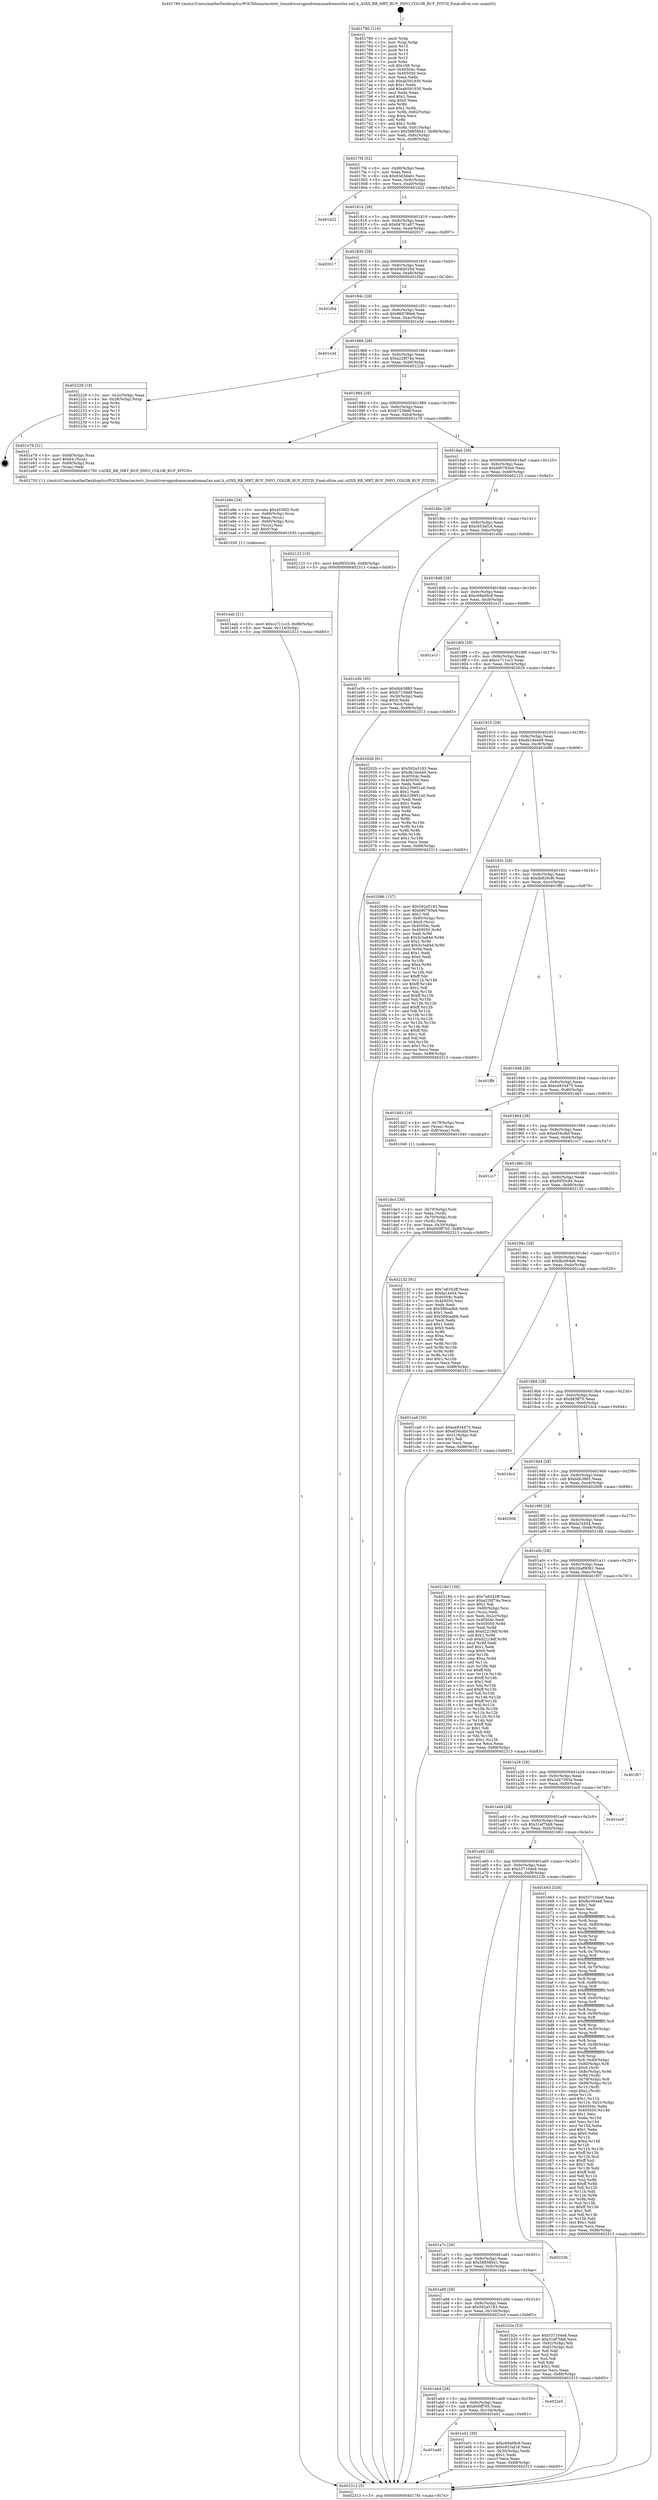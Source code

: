 digraph "0x401780" {
  label = "0x401780 (/mnt/c/Users/mathe/Desktop/tcc/POCII/binaries/extr_linuxdriversgpudrmmsmadrenoa3xx.xml.h_A3XX_RB_MRT_BUF_INFO_COLOR_BUF_PITCH_Final-ollvm.out::main(0))"
  labelloc = "t"
  node[shape=record]

  Entry [label="",width=0.3,height=0.3,shape=circle,fillcolor=black,style=filled]
  "0x4017f4" [label="{
     0x4017f4 [32]\l
     | [instrs]\l
     &nbsp;&nbsp;0x4017f4 \<+6\>: mov -0x88(%rbp),%eax\l
     &nbsp;&nbsp;0x4017fa \<+2\>: mov %eax,%ecx\l
     &nbsp;&nbsp;0x4017fc \<+6\>: sub $0x83d3deb1,%ecx\l
     &nbsp;&nbsp;0x401802 \<+6\>: mov %eax,-0x9c(%rbp)\l
     &nbsp;&nbsp;0x401808 \<+6\>: mov %ecx,-0xa0(%rbp)\l
     &nbsp;&nbsp;0x40180e \<+6\>: je 0000000000401d22 \<main+0x5a2\>\l
  }"]
  "0x401d22" [label="{
     0x401d22\l
  }", style=dashed]
  "0x401814" [label="{
     0x401814 [28]\l
     | [instrs]\l
     &nbsp;&nbsp;0x401814 \<+5\>: jmp 0000000000401819 \<main+0x99\>\l
     &nbsp;&nbsp;0x401819 \<+6\>: mov -0x9c(%rbp),%eax\l
     &nbsp;&nbsp;0x40181f \<+5\>: sub $0x84781a87,%eax\l
     &nbsp;&nbsp;0x401824 \<+6\>: mov %eax,-0xa4(%rbp)\l
     &nbsp;&nbsp;0x40182a \<+6\>: je 0000000000402017 \<main+0x897\>\l
  }"]
  Exit [label="",width=0.3,height=0.3,shape=circle,fillcolor=black,style=filled,peripheries=2]
  "0x402017" [label="{
     0x402017\l
  }", style=dashed]
  "0x401830" [label="{
     0x401830 [28]\l
     | [instrs]\l
     &nbsp;&nbsp;0x401830 \<+5\>: jmp 0000000000401835 \<main+0xb5\>\l
     &nbsp;&nbsp;0x401835 \<+6\>: mov -0x9c(%rbp),%eax\l
     &nbsp;&nbsp;0x40183b \<+5\>: sub $0x94fd520d,%eax\l
     &nbsp;&nbsp;0x401840 \<+6\>: mov %eax,-0xa8(%rbp)\l
     &nbsp;&nbsp;0x401846 \<+6\>: je 0000000000401f5d \<main+0x7dd\>\l
  }"]
  "0x401eab" [label="{
     0x401eab [21]\l
     | [instrs]\l
     &nbsp;&nbsp;0x401eab \<+10\>: movl $0xcc711cc3,-0x88(%rbp)\l
     &nbsp;&nbsp;0x401eb5 \<+6\>: mov %eax,-0x114(%rbp)\l
     &nbsp;&nbsp;0x401ebb \<+5\>: jmp 0000000000402313 \<main+0xb93\>\l
  }"]
  "0x401f5d" [label="{
     0x401f5d\l
  }", style=dashed]
  "0x40184c" [label="{
     0x40184c [28]\l
     | [instrs]\l
     &nbsp;&nbsp;0x40184c \<+5\>: jmp 0000000000401851 \<main+0xd1\>\l
     &nbsp;&nbsp;0x401851 \<+6\>: mov -0x9c(%rbp),%eax\l
     &nbsp;&nbsp;0x401857 \<+5\>: sub $0x968789e6,%eax\l
     &nbsp;&nbsp;0x40185c \<+6\>: mov %eax,-0xac(%rbp)\l
     &nbsp;&nbsp;0x401862 \<+6\>: je 0000000000401e3d \<main+0x6bd\>\l
  }"]
  "0x401e8e" [label="{
     0x401e8e [29]\l
     | [instrs]\l
     &nbsp;&nbsp;0x401e8e \<+10\>: movabs $0x4030f2,%rdi\l
     &nbsp;&nbsp;0x401e98 \<+4\>: mov -0x60(%rbp),%rcx\l
     &nbsp;&nbsp;0x401e9c \<+2\>: mov %eax,(%rcx)\l
     &nbsp;&nbsp;0x401e9e \<+4\>: mov -0x60(%rbp),%rcx\l
     &nbsp;&nbsp;0x401ea2 \<+2\>: mov (%rcx),%esi\l
     &nbsp;&nbsp;0x401ea4 \<+2\>: mov $0x0,%al\l
     &nbsp;&nbsp;0x401ea6 \<+5\>: call 0000000000401030 \<printf@plt\>\l
     | [calls]\l
     &nbsp;&nbsp;0x401030 \{1\} (unknown)\l
  }"]
  "0x401e3d" [label="{
     0x401e3d\l
  }", style=dashed]
  "0x401868" [label="{
     0x401868 [28]\l
     | [instrs]\l
     &nbsp;&nbsp;0x401868 \<+5\>: jmp 000000000040186d \<main+0xed\>\l
     &nbsp;&nbsp;0x40186d \<+6\>: mov -0x9c(%rbp),%eax\l
     &nbsp;&nbsp;0x401873 \<+5\>: sub $0xa228f74a,%eax\l
     &nbsp;&nbsp;0x401878 \<+6\>: mov %eax,-0xb0(%rbp)\l
     &nbsp;&nbsp;0x40187e \<+6\>: je 0000000000402229 \<main+0xaa9\>\l
  }"]
  "0x401ad0" [label="{
     0x401ad0\l
  }", style=dashed]
  "0x402229" [label="{
     0x402229 [18]\l
     | [instrs]\l
     &nbsp;&nbsp;0x402229 \<+3\>: mov -0x2c(%rbp),%eax\l
     &nbsp;&nbsp;0x40222c \<+4\>: lea -0x28(%rbp),%rsp\l
     &nbsp;&nbsp;0x402230 \<+1\>: pop %rbx\l
     &nbsp;&nbsp;0x402231 \<+2\>: pop %r12\l
     &nbsp;&nbsp;0x402233 \<+2\>: pop %r13\l
     &nbsp;&nbsp;0x402235 \<+2\>: pop %r14\l
     &nbsp;&nbsp;0x402237 \<+2\>: pop %r15\l
     &nbsp;&nbsp;0x402239 \<+1\>: pop %rbp\l
     &nbsp;&nbsp;0x40223a \<+1\>: ret\l
  }"]
  "0x401884" [label="{
     0x401884 [28]\l
     | [instrs]\l
     &nbsp;&nbsp;0x401884 \<+5\>: jmp 0000000000401889 \<main+0x109\>\l
     &nbsp;&nbsp;0x401889 \<+6\>: mov -0x9c(%rbp),%eax\l
     &nbsp;&nbsp;0x40188f \<+5\>: sub $0xb723fe6f,%eax\l
     &nbsp;&nbsp;0x401894 \<+6\>: mov %eax,-0xb4(%rbp)\l
     &nbsp;&nbsp;0x40189a \<+6\>: je 0000000000401e79 \<main+0x6f9\>\l
  }"]
  "0x401e01" [label="{
     0x401e01 [30]\l
     | [instrs]\l
     &nbsp;&nbsp;0x401e01 \<+5\>: mov $0xc69a09c8,%eax\l
     &nbsp;&nbsp;0x401e06 \<+5\>: mov $0xc653af18,%ecx\l
     &nbsp;&nbsp;0x401e0b \<+3\>: mov -0x30(%rbp),%edx\l
     &nbsp;&nbsp;0x401e0e \<+3\>: cmp $0x1,%edx\l
     &nbsp;&nbsp;0x401e11 \<+3\>: cmovl %ecx,%eax\l
     &nbsp;&nbsp;0x401e14 \<+6\>: mov %eax,-0x88(%rbp)\l
     &nbsp;&nbsp;0x401e1a \<+5\>: jmp 0000000000402313 \<main+0xb93\>\l
  }"]
  "0x401e79" [label="{
     0x401e79 [21]\l
     | [instrs]\l
     &nbsp;&nbsp;0x401e79 \<+4\>: mov -0x68(%rbp),%rax\l
     &nbsp;&nbsp;0x401e7d \<+6\>: movl $0x64,(%rax)\l
     &nbsp;&nbsp;0x401e83 \<+4\>: mov -0x68(%rbp),%rax\l
     &nbsp;&nbsp;0x401e87 \<+2\>: mov (%rax),%edi\l
     &nbsp;&nbsp;0x401e89 \<+5\>: call 0000000000401750 \<A3XX_RB_MRT_BUF_INFO_COLOR_BUF_PITCH\>\l
     | [calls]\l
     &nbsp;&nbsp;0x401750 \{1\} (/mnt/c/Users/mathe/Desktop/tcc/POCII/binaries/extr_linuxdriversgpudrmmsmadrenoa3xx.xml.h_A3XX_RB_MRT_BUF_INFO_COLOR_BUF_PITCH_Final-ollvm.out::A3XX_RB_MRT_BUF_INFO_COLOR_BUF_PITCH)\l
  }"]
  "0x4018a0" [label="{
     0x4018a0 [28]\l
     | [instrs]\l
     &nbsp;&nbsp;0x4018a0 \<+5\>: jmp 00000000004018a5 \<main+0x125\>\l
     &nbsp;&nbsp;0x4018a5 \<+6\>: mov -0x9c(%rbp),%eax\l
     &nbsp;&nbsp;0x4018ab \<+5\>: sub $0xb80783a4,%eax\l
     &nbsp;&nbsp;0x4018b0 \<+6\>: mov %eax,-0xb8(%rbp)\l
     &nbsp;&nbsp;0x4018b6 \<+6\>: je 0000000000402123 \<main+0x9a3\>\l
  }"]
  "0x401ab4" [label="{
     0x401ab4 [28]\l
     | [instrs]\l
     &nbsp;&nbsp;0x401ab4 \<+5\>: jmp 0000000000401ab9 \<main+0x339\>\l
     &nbsp;&nbsp;0x401ab9 \<+6\>: mov -0x9c(%rbp),%eax\l
     &nbsp;&nbsp;0x401abf \<+5\>: sub $0x600ff705,%eax\l
     &nbsp;&nbsp;0x401ac4 \<+6\>: mov %eax,-0x104(%rbp)\l
     &nbsp;&nbsp;0x401aca \<+6\>: je 0000000000401e01 \<main+0x681\>\l
  }"]
  "0x402123" [label="{
     0x402123 [15]\l
     | [instrs]\l
     &nbsp;&nbsp;0x402123 \<+10\>: movl $0xf0f35c94,-0x88(%rbp)\l
     &nbsp;&nbsp;0x40212d \<+5\>: jmp 0000000000402313 \<main+0xb93\>\l
  }"]
  "0x4018bc" [label="{
     0x4018bc [28]\l
     | [instrs]\l
     &nbsp;&nbsp;0x4018bc \<+5\>: jmp 00000000004018c1 \<main+0x141\>\l
     &nbsp;&nbsp;0x4018c1 \<+6\>: mov -0x9c(%rbp),%eax\l
     &nbsp;&nbsp;0x4018c7 \<+5\>: sub $0xc653af18,%eax\l
     &nbsp;&nbsp;0x4018cc \<+6\>: mov %eax,-0xbc(%rbp)\l
     &nbsp;&nbsp;0x4018d2 \<+6\>: je 0000000000401e5b \<main+0x6db\>\l
  }"]
  "0x4022e5" [label="{
     0x4022e5\l
  }", style=dashed]
  "0x401e5b" [label="{
     0x401e5b [30]\l
     | [instrs]\l
     &nbsp;&nbsp;0x401e5b \<+5\>: mov $0xbbb3885,%eax\l
     &nbsp;&nbsp;0x401e60 \<+5\>: mov $0xb723fe6f,%ecx\l
     &nbsp;&nbsp;0x401e65 \<+3\>: mov -0x30(%rbp),%edx\l
     &nbsp;&nbsp;0x401e68 \<+3\>: cmp $0x0,%edx\l
     &nbsp;&nbsp;0x401e6b \<+3\>: cmove %ecx,%eax\l
     &nbsp;&nbsp;0x401e6e \<+6\>: mov %eax,-0x88(%rbp)\l
     &nbsp;&nbsp;0x401e74 \<+5\>: jmp 0000000000402313 \<main+0xb93\>\l
  }"]
  "0x4018d8" [label="{
     0x4018d8 [28]\l
     | [instrs]\l
     &nbsp;&nbsp;0x4018d8 \<+5\>: jmp 00000000004018dd \<main+0x15d\>\l
     &nbsp;&nbsp;0x4018dd \<+6\>: mov -0x9c(%rbp),%eax\l
     &nbsp;&nbsp;0x4018e3 \<+5\>: sub $0xc69a09c8,%eax\l
     &nbsp;&nbsp;0x4018e8 \<+6\>: mov %eax,-0xc0(%rbp)\l
     &nbsp;&nbsp;0x4018ee \<+6\>: je 0000000000401e1f \<main+0x69f\>\l
  }"]
  "0x401de3" [label="{
     0x401de3 [30]\l
     | [instrs]\l
     &nbsp;&nbsp;0x401de3 \<+4\>: mov -0x70(%rbp),%rdi\l
     &nbsp;&nbsp;0x401de7 \<+2\>: mov %eax,(%rdi)\l
     &nbsp;&nbsp;0x401de9 \<+4\>: mov -0x70(%rbp),%rdi\l
     &nbsp;&nbsp;0x401ded \<+2\>: mov (%rdi),%eax\l
     &nbsp;&nbsp;0x401def \<+3\>: mov %eax,-0x30(%rbp)\l
     &nbsp;&nbsp;0x401df2 \<+10\>: movl $0x600ff705,-0x88(%rbp)\l
     &nbsp;&nbsp;0x401dfc \<+5\>: jmp 0000000000402313 \<main+0xb93\>\l
  }"]
  "0x401e1f" [label="{
     0x401e1f\l
  }", style=dashed]
  "0x4018f4" [label="{
     0x4018f4 [28]\l
     | [instrs]\l
     &nbsp;&nbsp;0x4018f4 \<+5\>: jmp 00000000004018f9 \<main+0x179\>\l
     &nbsp;&nbsp;0x4018f9 \<+6\>: mov -0x9c(%rbp),%eax\l
     &nbsp;&nbsp;0x4018ff \<+5\>: sub $0xcc711cc3,%eax\l
     &nbsp;&nbsp;0x401904 \<+6\>: mov %eax,-0xc4(%rbp)\l
     &nbsp;&nbsp;0x40190a \<+6\>: je 000000000040202b \<main+0x8ab\>\l
  }"]
  "0x401780" [label="{
     0x401780 [116]\l
     | [instrs]\l
     &nbsp;&nbsp;0x401780 \<+1\>: push %rbp\l
     &nbsp;&nbsp;0x401781 \<+3\>: mov %rsp,%rbp\l
     &nbsp;&nbsp;0x401784 \<+2\>: push %r15\l
     &nbsp;&nbsp;0x401786 \<+2\>: push %r14\l
     &nbsp;&nbsp;0x401788 \<+2\>: push %r13\l
     &nbsp;&nbsp;0x40178a \<+2\>: push %r12\l
     &nbsp;&nbsp;0x40178c \<+1\>: push %rbx\l
     &nbsp;&nbsp;0x40178d \<+7\>: sub $0x108,%rsp\l
     &nbsp;&nbsp;0x401794 \<+7\>: mov 0x40504c,%eax\l
     &nbsp;&nbsp;0x40179b \<+7\>: mov 0x405050,%ecx\l
     &nbsp;&nbsp;0x4017a2 \<+2\>: mov %eax,%edx\l
     &nbsp;&nbsp;0x4017a4 \<+6\>: sub $0xab591930,%edx\l
     &nbsp;&nbsp;0x4017aa \<+3\>: sub $0x1,%edx\l
     &nbsp;&nbsp;0x4017ad \<+6\>: add $0xab591930,%edx\l
     &nbsp;&nbsp;0x4017b3 \<+3\>: imul %edx,%eax\l
     &nbsp;&nbsp;0x4017b6 \<+3\>: and $0x1,%eax\l
     &nbsp;&nbsp;0x4017b9 \<+3\>: cmp $0x0,%eax\l
     &nbsp;&nbsp;0x4017bc \<+4\>: sete %r8b\l
     &nbsp;&nbsp;0x4017c0 \<+4\>: and $0x1,%r8b\l
     &nbsp;&nbsp;0x4017c4 \<+7\>: mov %r8b,-0x82(%rbp)\l
     &nbsp;&nbsp;0x4017cb \<+3\>: cmp $0xa,%ecx\l
     &nbsp;&nbsp;0x4017ce \<+4\>: setl %r8b\l
     &nbsp;&nbsp;0x4017d2 \<+4\>: and $0x1,%r8b\l
     &nbsp;&nbsp;0x4017d6 \<+7\>: mov %r8b,-0x81(%rbp)\l
     &nbsp;&nbsp;0x4017dd \<+10\>: movl $0x58858b41,-0x88(%rbp)\l
     &nbsp;&nbsp;0x4017e7 \<+6\>: mov %edi,-0x8c(%rbp)\l
     &nbsp;&nbsp;0x4017ed \<+7\>: mov %rsi,-0x98(%rbp)\l
  }"]
  "0x40202b" [label="{
     0x40202b [91]\l
     | [instrs]\l
     &nbsp;&nbsp;0x40202b \<+5\>: mov $0x592a5183,%eax\l
     &nbsp;&nbsp;0x402030 \<+5\>: mov $0xdb16ea49,%ecx\l
     &nbsp;&nbsp;0x402035 \<+7\>: mov 0x40504c,%edx\l
     &nbsp;&nbsp;0x40203c \<+7\>: mov 0x405050,%esi\l
     &nbsp;&nbsp;0x402043 \<+2\>: mov %edx,%edi\l
     &nbsp;&nbsp;0x402045 \<+6\>: sub $0x239951a0,%edi\l
     &nbsp;&nbsp;0x40204b \<+3\>: sub $0x1,%edi\l
     &nbsp;&nbsp;0x40204e \<+6\>: add $0x239951a0,%edi\l
     &nbsp;&nbsp;0x402054 \<+3\>: imul %edi,%edx\l
     &nbsp;&nbsp;0x402057 \<+3\>: and $0x1,%edx\l
     &nbsp;&nbsp;0x40205a \<+3\>: cmp $0x0,%edx\l
     &nbsp;&nbsp;0x40205d \<+4\>: sete %r8b\l
     &nbsp;&nbsp;0x402061 \<+3\>: cmp $0xa,%esi\l
     &nbsp;&nbsp;0x402064 \<+4\>: setl %r9b\l
     &nbsp;&nbsp;0x402068 \<+3\>: mov %r8b,%r10b\l
     &nbsp;&nbsp;0x40206b \<+3\>: and %r9b,%r10b\l
     &nbsp;&nbsp;0x40206e \<+3\>: xor %r9b,%r8b\l
     &nbsp;&nbsp;0x402071 \<+3\>: or %r8b,%r10b\l
     &nbsp;&nbsp;0x402074 \<+4\>: test $0x1,%r10b\l
     &nbsp;&nbsp;0x402078 \<+3\>: cmovne %ecx,%eax\l
     &nbsp;&nbsp;0x40207b \<+6\>: mov %eax,-0x88(%rbp)\l
     &nbsp;&nbsp;0x402081 \<+5\>: jmp 0000000000402313 \<main+0xb93\>\l
  }"]
  "0x401910" [label="{
     0x401910 [28]\l
     | [instrs]\l
     &nbsp;&nbsp;0x401910 \<+5\>: jmp 0000000000401915 \<main+0x195\>\l
     &nbsp;&nbsp;0x401915 \<+6\>: mov -0x9c(%rbp),%eax\l
     &nbsp;&nbsp;0x40191b \<+5\>: sub $0xdb16ea49,%eax\l
     &nbsp;&nbsp;0x401920 \<+6\>: mov %eax,-0xc8(%rbp)\l
     &nbsp;&nbsp;0x401926 \<+6\>: je 0000000000402086 \<main+0x906\>\l
  }"]
  "0x402313" [label="{
     0x402313 [5]\l
     | [instrs]\l
     &nbsp;&nbsp;0x402313 \<+5\>: jmp 00000000004017f4 \<main+0x74\>\l
  }"]
  "0x402086" [label="{
     0x402086 [157]\l
     | [instrs]\l
     &nbsp;&nbsp;0x402086 \<+5\>: mov $0x592a5183,%eax\l
     &nbsp;&nbsp;0x40208b \<+5\>: mov $0xb80783a4,%ecx\l
     &nbsp;&nbsp;0x402090 \<+2\>: mov $0x1,%dl\l
     &nbsp;&nbsp;0x402092 \<+4\>: mov -0x80(%rbp),%rsi\l
     &nbsp;&nbsp;0x402096 \<+6\>: movl $0x0,(%rsi)\l
     &nbsp;&nbsp;0x40209c \<+7\>: mov 0x40504c,%edi\l
     &nbsp;&nbsp;0x4020a3 \<+8\>: mov 0x405050,%r8d\l
     &nbsp;&nbsp;0x4020ab \<+3\>: mov %edi,%r9d\l
     &nbsp;&nbsp;0x4020ae \<+7\>: sub $0x3c3a84d,%r9d\l
     &nbsp;&nbsp;0x4020b5 \<+4\>: sub $0x1,%r9d\l
     &nbsp;&nbsp;0x4020b9 \<+7\>: add $0x3c3a84d,%r9d\l
     &nbsp;&nbsp;0x4020c0 \<+4\>: imul %r9d,%edi\l
     &nbsp;&nbsp;0x4020c4 \<+3\>: and $0x1,%edi\l
     &nbsp;&nbsp;0x4020c7 \<+3\>: cmp $0x0,%edi\l
     &nbsp;&nbsp;0x4020ca \<+4\>: sete %r10b\l
     &nbsp;&nbsp;0x4020ce \<+4\>: cmp $0xa,%r8d\l
     &nbsp;&nbsp;0x4020d2 \<+4\>: setl %r11b\l
     &nbsp;&nbsp;0x4020d6 \<+3\>: mov %r10b,%bl\l
     &nbsp;&nbsp;0x4020d9 \<+3\>: xor $0xff,%bl\l
     &nbsp;&nbsp;0x4020dc \<+3\>: mov %r11b,%r14b\l
     &nbsp;&nbsp;0x4020df \<+4\>: xor $0xff,%r14b\l
     &nbsp;&nbsp;0x4020e3 \<+3\>: xor $0x1,%dl\l
     &nbsp;&nbsp;0x4020e6 \<+3\>: mov %bl,%r15b\l
     &nbsp;&nbsp;0x4020e9 \<+4\>: and $0xff,%r15b\l
     &nbsp;&nbsp;0x4020ed \<+3\>: and %dl,%r10b\l
     &nbsp;&nbsp;0x4020f0 \<+3\>: mov %r14b,%r12b\l
     &nbsp;&nbsp;0x4020f3 \<+4\>: and $0xff,%r12b\l
     &nbsp;&nbsp;0x4020f7 \<+3\>: and %dl,%r11b\l
     &nbsp;&nbsp;0x4020fa \<+3\>: or %r10b,%r15b\l
     &nbsp;&nbsp;0x4020fd \<+3\>: or %r11b,%r12b\l
     &nbsp;&nbsp;0x402100 \<+3\>: xor %r12b,%r15b\l
     &nbsp;&nbsp;0x402103 \<+3\>: or %r14b,%bl\l
     &nbsp;&nbsp;0x402106 \<+3\>: xor $0xff,%bl\l
     &nbsp;&nbsp;0x402109 \<+3\>: or $0x1,%dl\l
     &nbsp;&nbsp;0x40210c \<+2\>: and %dl,%bl\l
     &nbsp;&nbsp;0x40210e \<+3\>: or %bl,%r15b\l
     &nbsp;&nbsp;0x402111 \<+4\>: test $0x1,%r15b\l
     &nbsp;&nbsp;0x402115 \<+3\>: cmovne %ecx,%eax\l
     &nbsp;&nbsp;0x402118 \<+6\>: mov %eax,-0x88(%rbp)\l
     &nbsp;&nbsp;0x40211e \<+5\>: jmp 0000000000402313 \<main+0xb93\>\l
  }"]
  "0x40192c" [label="{
     0x40192c [28]\l
     | [instrs]\l
     &nbsp;&nbsp;0x40192c \<+5\>: jmp 0000000000401931 \<main+0x1b1\>\l
     &nbsp;&nbsp;0x401931 \<+6\>: mov -0x9c(%rbp),%eax\l
     &nbsp;&nbsp;0x401937 \<+5\>: sub $0xdb829cf6,%eax\l
     &nbsp;&nbsp;0x40193c \<+6\>: mov %eax,-0xcc(%rbp)\l
     &nbsp;&nbsp;0x401942 \<+6\>: je 0000000000401ff9 \<main+0x879\>\l
  }"]
  "0x401a98" [label="{
     0x401a98 [28]\l
     | [instrs]\l
     &nbsp;&nbsp;0x401a98 \<+5\>: jmp 0000000000401a9d \<main+0x31d\>\l
     &nbsp;&nbsp;0x401a9d \<+6\>: mov -0x9c(%rbp),%eax\l
     &nbsp;&nbsp;0x401aa3 \<+5\>: sub $0x592a5183,%eax\l
     &nbsp;&nbsp;0x401aa8 \<+6\>: mov %eax,-0x100(%rbp)\l
     &nbsp;&nbsp;0x401aae \<+6\>: je 00000000004022e5 \<main+0xb65\>\l
  }"]
  "0x401ff9" [label="{
     0x401ff9\l
  }", style=dashed]
  "0x401948" [label="{
     0x401948 [28]\l
     | [instrs]\l
     &nbsp;&nbsp;0x401948 \<+5\>: jmp 000000000040194d \<main+0x1cd\>\l
     &nbsp;&nbsp;0x40194d \<+6\>: mov -0x9c(%rbp),%eax\l
     &nbsp;&nbsp;0x401953 \<+5\>: sub $0xe4934475,%eax\l
     &nbsp;&nbsp;0x401958 \<+6\>: mov %eax,-0xd0(%rbp)\l
     &nbsp;&nbsp;0x40195e \<+6\>: je 0000000000401dd3 \<main+0x653\>\l
  }"]
  "0x401b2e" [label="{
     0x401b2e [53]\l
     | [instrs]\l
     &nbsp;&nbsp;0x401b2e \<+5\>: mov $0x537104e8,%eax\l
     &nbsp;&nbsp;0x401b33 \<+5\>: mov $0x31ef7bb8,%ecx\l
     &nbsp;&nbsp;0x401b38 \<+6\>: mov -0x82(%rbp),%dl\l
     &nbsp;&nbsp;0x401b3e \<+7\>: mov -0x81(%rbp),%sil\l
     &nbsp;&nbsp;0x401b45 \<+3\>: mov %dl,%dil\l
     &nbsp;&nbsp;0x401b48 \<+3\>: and %sil,%dil\l
     &nbsp;&nbsp;0x401b4b \<+3\>: xor %sil,%dl\l
     &nbsp;&nbsp;0x401b4e \<+3\>: or %dl,%dil\l
     &nbsp;&nbsp;0x401b51 \<+4\>: test $0x1,%dil\l
     &nbsp;&nbsp;0x401b55 \<+3\>: cmovne %ecx,%eax\l
     &nbsp;&nbsp;0x401b58 \<+6\>: mov %eax,-0x88(%rbp)\l
     &nbsp;&nbsp;0x401b5e \<+5\>: jmp 0000000000402313 \<main+0xb93\>\l
  }"]
  "0x401dd3" [label="{
     0x401dd3 [16]\l
     | [instrs]\l
     &nbsp;&nbsp;0x401dd3 \<+4\>: mov -0x78(%rbp),%rax\l
     &nbsp;&nbsp;0x401dd7 \<+3\>: mov (%rax),%rax\l
     &nbsp;&nbsp;0x401dda \<+4\>: mov 0x8(%rax),%rdi\l
     &nbsp;&nbsp;0x401dde \<+5\>: call 0000000000401040 \<atoi@plt\>\l
     | [calls]\l
     &nbsp;&nbsp;0x401040 \{1\} (unknown)\l
  }"]
  "0x401964" [label="{
     0x401964 [28]\l
     | [instrs]\l
     &nbsp;&nbsp;0x401964 \<+5\>: jmp 0000000000401969 \<main+0x1e9\>\l
     &nbsp;&nbsp;0x401969 \<+6\>: mov -0x9c(%rbp),%eax\l
     &nbsp;&nbsp;0x40196f \<+5\>: sub $0xef34cdbf,%eax\l
     &nbsp;&nbsp;0x401974 \<+6\>: mov %eax,-0xd4(%rbp)\l
     &nbsp;&nbsp;0x40197a \<+6\>: je 0000000000401cc7 \<main+0x547\>\l
  }"]
  "0x401a7c" [label="{
     0x401a7c [28]\l
     | [instrs]\l
     &nbsp;&nbsp;0x401a7c \<+5\>: jmp 0000000000401a81 \<main+0x301\>\l
     &nbsp;&nbsp;0x401a81 \<+6\>: mov -0x9c(%rbp),%eax\l
     &nbsp;&nbsp;0x401a87 \<+5\>: sub $0x58858b41,%eax\l
     &nbsp;&nbsp;0x401a8c \<+6\>: mov %eax,-0xfc(%rbp)\l
     &nbsp;&nbsp;0x401a92 \<+6\>: je 0000000000401b2e \<main+0x3ae\>\l
  }"]
  "0x401cc7" [label="{
     0x401cc7\l
  }", style=dashed]
  "0x401980" [label="{
     0x401980 [28]\l
     | [instrs]\l
     &nbsp;&nbsp;0x401980 \<+5\>: jmp 0000000000401985 \<main+0x205\>\l
     &nbsp;&nbsp;0x401985 \<+6\>: mov -0x9c(%rbp),%eax\l
     &nbsp;&nbsp;0x40198b \<+5\>: sub $0xf0f35c94,%eax\l
     &nbsp;&nbsp;0x401990 \<+6\>: mov %eax,-0xd8(%rbp)\l
     &nbsp;&nbsp;0x401996 \<+6\>: je 0000000000402132 \<main+0x9b2\>\l
  }"]
  "0x40223b" [label="{
     0x40223b\l
  }", style=dashed]
  "0x402132" [label="{
     0x402132 [91]\l
     | [instrs]\l
     &nbsp;&nbsp;0x402132 \<+5\>: mov $0x7a6342ff,%eax\l
     &nbsp;&nbsp;0x402137 \<+5\>: mov $0xfa14454,%ecx\l
     &nbsp;&nbsp;0x40213c \<+7\>: mov 0x40504c,%edx\l
     &nbsp;&nbsp;0x402143 \<+7\>: mov 0x405050,%esi\l
     &nbsp;&nbsp;0x40214a \<+2\>: mov %edx,%edi\l
     &nbsp;&nbsp;0x40214c \<+6\>: sub $0x586cadbb,%edi\l
     &nbsp;&nbsp;0x402152 \<+3\>: sub $0x1,%edi\l
     &nbsp;&nbsp;0x402155 \<+6\>: add $0x586cadbb,%edi\l
     &nbsp;&nbsp;0x40215b \<+3\>: imul %edi,%edx\l
     &nbsp;&nbsp;0x40215e \<+3\>: and $0x1,%edx\l
     &nbsp;&nbsp;0x402161 \<+3\>: cmp $0x0,%edx\l
     &nbsp;&nbsp;0x402164 \<+4\>: sete %r8b\l
     &nbsp;&nbsp;0x402168 \<+3\>: cmp $0xa,%esi\l
     &nbsp;&nbsp;0x40216b \<+4\>: setl %r9b\l
     &nbsp;&nbsp;0x40216f \<+3\>: mov %r8b,%r10b\l
     &nbsp;&nbsp;0x402172 \<+3\>: and %r9b,%r10b\l
     &nbsp;&nbsp;0x402175 \<+3\>: xor %r9b,%r8b\l
     &nbsp;&nbsp;0x402178 \<+3\>: or %r8b,%r10b\l
     &nbsp;&nbsp;0x40217b \<+4\>: test $0x1,%r10b\l
     &nbsp;&nbsp;0x40217f \<+3\>: cmovne %ecx,%eax\l
     &nbsp;&nbsp;0x402182 \<+6\>: mov %eax,-0x88(%rbp)\l
     &nbsp;&nbsp;0x402188 \<+5\>: jmp 0000000000402313 \<main+0xb93\>\l
  }"]
  "0x40199c" [label="{
     0x40199c [28]\l
     | [instrs]\l
     &nbsp;&nbsp;0x40199c \<+5\>: jmp 00000000004019a1 \<main+0x221\>\l
     &nbsp;&nbsp;0x4019a1 \<+6\>: mov -0x9c(%rbp),%eax\l
     &nbsp;&nbsp;0x4019a7 \<+5\>: sub $0xfbc064e8,%eax\l
     &nbsp;&nbsp;0x4019ac \<+6\>: mov %eax,-0xdc(%rbp)\l
     &nbsp;&nbsp;0x4019b2 \<+6\>: je 0000000000401ca9 \<main+0x529\>\l
  }"]
  "0x401a60" [label="{
     0x401a60 [28]\l
     | [instrs]\l
     &nbsp;&nbsp;0x401a60 \<+5\>: jmp 0000000000401a65 \<main+0x2e5\>\l
     &nbsp;&nbsp;0x401a65 \<+6\>: mov -0x9c(%rbp),%eax\l
     &nbsp;&nbsp;0x401a6b \<+5\>: sub $0x537104e8,%eax\l
     &nbsp;&nbsp;0x401a70 \<+6\>: mov %eax,-0xf8(%rbp)\l
     &nbsp;&nbsp;0x401a76 \<+6\>: je 000000000040223b \<main+0xabb\>\l
  }"]
  "0x401ca9" [label="{
     0x401ca9 [30]\l
     | [instrs]\l
     &nbsp;&nbsp;0x401ca9 \<+5\>: mov $0xe4934475,%eax\l
     &nbsp;&nbsp;0x401cae \<+5\>: mov $0xef34cdbf,%ecx\l
     &nbsp;&nbsp;0x401cb3 \<+3\>: mov -0x31(%rbp),%dl\l
     &nbsp;&nbsp;0x401cb6 \<+3\>: test $0x1,%dl\l
     &nbsp;&nbsp;0x401cb9 \<+3\>: cmovne %ecx,%eax\l
     &nbsp;&nbsp;0x401cbc \<+6\>: mov %eax,-0x88(%rbp)\l
     &nbsp;&nbsp;0x401cc2 \<+5\>: jmp 0000000000402313 \<main+0xb93\>\l
  }"]
  "0x4019b8" [label="{
     0x4019b8 [28]\l
     | [instrs]\l
     &nbsp;&nbsp;0x4019b8 \<+5\>: jmp 00000000004019bd \<main+0x23d\>\l
     &nbsp;&nbsp;0x4019bd \<+6\>: mov -0x9c(%rbp),%eax\l
     &nbsp;&nbsp;0x4019c3 \<+5\>: sub $0x883ff70,%eax\l
     &nbsp;&nbsp;0x4019c8 \<+6\>: mov %eax,-0xe0(%rbp)\l
     &nbsp;&nbsp;0x4019ce \<+6\>: je 0000000000401dc4 \<main+0x644\>\l
  }"]
  "0x401b63" [label="{
     0x401b63 [326]\l
     | [instrs]\l
     &nbsp;&nbsp;0x401b63 \<+5\>: mov $0x537104e8,%eax\l
     &nbsp;&nbsp;0x401b68 \<+5\>: mov $0xfbc064e8,%ecx\l
     &nbsp;&nbsp;0x401b6d \<+2\>: mov $0x1,%dl\l
     &nbsp;&nbsp;0x401b6f \<+2\>: xor %esi,%esi\l
     &nbsp;&nbsp;0x401b71 \<+3\>: mov %rsp,%rdi\l
     &nbsp;&nbsp;0x401b74 \<+4\>: add $0xfffffffffffffff0,%rdi\l
     &nbsp;&nbsp;0x401b78 \<+3\>: mov %rdi,%rsp\l
     &nbsp;&nbsp;0x401b7b \<+4\>: mov %rdi,-0x80(%rbp)\l
     &nbsp;&nbsp;0x401b7f \<+3\>: mov %rsp,%rdi\l
     &nbsp;&nbsp;0x401b82 \<+4\>: add $0xfffffffffffffff0,%rdi\l
     &nbsp;&nbsp;0x401b86 \<+3\>: mov %rdi,%rsp\l
     &nbsp;&nbsp;0x401b89 \<+3\>: mov %rsp,%r8\l
     &nbsp;&nbsp;0x401b8c \<+4\>: add $0xfffffffffffffff0,%r8\l
     &nbsp;&nbsp;0x401b90 \<+3\>: mov %r8,%rsp\l
     &nbsp;&nbsp;0x401b93 \<+4\>: mov %r8,-0x78(%rbp)\l
     &nbsp;&nbsp;0x401b97 \<+3\>: mov %rsp,%r8\l
     &nbsp;&nbsp;0x401b9a \<+4\>: add $0xfffffffffffffff0,%r8\l
     &nbsp;&nbsp;0x401b9e \<+3\>: mov %r8,%rsp\l
     &nbsp;&nbsp;0x401ba1 \<+4\>: mov %r8,-0x70(%rbp)\l
     &nbsp;&nbsp;0x401ba5 \<+3\>: mov %rsp,%r8\l
     &nbsp;&nbsp;0x401ba8 \<+4\>: add $0xfffffffffffffff0,%r8\l
     &nbsp;&nbsp;0x401bac \<+3\>: mov %r8,%rsp\l
     &nbsp;&nbsp;0x401baf \<+4\>: mov %r8,-0x68(%rbp)\l
     &nbsp;&nbsp;0x401bb3 \<+3\>: mov %rsp,%r8\l
     &nbsp;&nbsp;0x401bb6 \<+4\>: add $0xfffffffffffffff0,%r8\l
     &nbsp;&nbsp;0x401bba \<+3\>: mov %r8,%rsp\l
     &nbsp;&nbsp;0x401bbd \<+4\>: mov %r8,-0x60(%rbp)\l
     &nbsp;&nbsp;0x401bc1 \<+3\>: mov %rsp,%r8\l
     &nbsp;&nbsp;0x401bc4 \<+4\>: add $0xfffffffffffffff0,%r8\l
     &nbsp;&nbsp;0x401bc8 \<+3\>: mov %r8,%rsp\l
     &nbsp;&nbsp;0x401bcb \<+4\>: mov %r8,-0x58(%rbp)\l
     &nbsp;&nbsp;0x401bcf \<+3\>: mov %rsp,%r8\l
     &nbsp;&nbsp;0x401bd2 \<+4\>: add $0xfffffffffffffff0,%r8\l
     &nbsp;&nbsp;0x401bd6 \<+3\>: mov %r8,%rsp\l
     &nbsp;&nbsp;0x401bd9 \<+4\>: mov %r8,-0x50(%rbp)\l
     &nbsp;&nbsp;0x401bdd \<+3\>: mov %rsp,%r8\l
     &nbsp;&nbsp;0x401be0 \<+4\>: add $0xfffffffffffffff0,%r8\l
     &nbsp;&nbsp;0x401be4 \<+3\>: mov %r8,%rsp\l
     &nbsp;&nbsp;0x401be7 \<+4\>: mov %r8,-0x48(%rbp)\l
     &nbsp;&nbsp;0x401beb \<+3\>: mov %rsp,%r8\l
     &nbsp;&nbsp;0x401bee \<+4\>: add $0xfffffffffffffff0,%r8\l
     &nbsp;&nbsp;0x401bf2 \<+3\>: mov %r8,%rsp\l
     &nbsp;&nbsp;0x401bf5 \<+4\>: mov %r8,-0x40(%rbp)\l
     &nbsp;&nbsp;0x401bf9 \<+4\>: mov -0x80(%rbp),%r8\l
     &nbsp;&nbsp;0x401bfd \<+7\>: movl $0x0,(%r8)\l
     &nbsp;&nbsp;0x401c04 \<+7\>: mov -0x8c(%rbp),%r9d\l
     &nbsp;&nbsp;0x401c0b \<+3\>: mov %r9d,(%rdi)\l
     &nbsp;&nbsp;0x401c0e \<+4\>: mov -0x78(%rbp),%r8\l
     &nbsp;&nbsp;0x401c12 \<+7\>: mov -0x98(%rbp),%r10\l
     &nbsp;&nbsp;0x401c19 \<+3\>: mov %r10,(%r8)\l
     &nbsp;&nbsp;0x401c1c \<+3\>: cmpl $0x2,(%rdi)\l
     &nbsp;&nbsp;0x401c1f \<+4\>: setne %r11b\l
     &nbsp;&nbsp;0x401c23 \<+4\>: and $0x1,%r11b\l
     &nbsp;&nbsp;0x401c27 \<+4\>: mov %r11b,-0x31(%rbp)\l
     &nbsp;&nbsp;0x401c2b \<+7\>: mov 0x40504c,%ebx\l
     &nbsp;&nbsp;0x401c32 \<+8\>: mov 0x405050,%r14d\l
     &nbsp;&nbsp;0x401c3a \<+3\>: sub $0x1,%esi\l
     &nbsp;&nbsp;0x401c3d \<+3\>: mov %ebx,%r15d\l
     &nbsp;&nbsp;0x401c40 \<+3\>: add %esi,%r15d\l
     &nbsp;&nbsp;0x401c43 \<+4\>: imul %r15d,%ebx\l
     &nbsp;&nbsp;0x401c47 \<+3\>: and $0x1,%ebx\l
     &nbsp;&nbsp;0x401c4a \<+3\>: cmp $0x0,%ebx\l
     &nbsp;&nbsp;0x401c4d \<+4\>: sete %r11b\l
     &nbsp;&nbsp;0x401c51 \<+4\>: cmp $0xa,%r14d\l
     &nbsp;&nbsp;0x401c55 \<+4\>: setl %r12b\l
     &nbsp;&nbsp;0x401c59 \<+3\>: mov %r11b,%r13b\l
     &nbsp;&nbsp;0x401c5c \<+4\>: xor $0xff,%r13b\l
     &nbsp;&nbsp;0x401c60 \<+3\>: mov %r12b,%sil\l
     &nbsp;&nbsp;0x401c63 \<+4\>: xor $0xff,%sil\l
     &nbsp;&nbsp;0x401c67 \<+3\>: xor $0x1,%dl\l
     &nbsp;&nbsp;0x401c6a \<+3\>: mov %r13b,%dil\l
     &nbsp;&nbsp;0x401c6d \<+4\>: and $0xff,%dil\l
     &nbsp;&nbsp;0x401c71 \<+3\>: and %dl,%r11b\l
     &nbsp;&nbsp;0x401c74 \<+3\>: mov %sil,%r8b\l
     &nbsp;&nbsp;0x401c77 \<+4\>: and $0xff,%r8b\l
     &nbsp;&nbsp;0x401c7b \<+3\>: and %dl,%r12b\l
     &nbsp;&nbsp;0x401c7e \<+3\>: or %r11b,%dil\l
     &nbsp;&nbsp;0x401c81 \<+3\>: or %r12b,%r8b\l
     &nbsp;&nbsp;0x401c84 \<+3\>: xor %r8b,%dil\l
     &nbsp;&nbsp;0x401c87 \<+3\>: or %sil,%r13b\l
     &nbsp;&nbsp;0x401c8a \<+4\>: xor $0xff,%r13b\l
     &nbsp;&nbsp;0x401c8e \<+3\>: or $0x1,%dl\l
     &nbsp;&nbsp;0x401c91 \<+3\>: and %dl,%r13b\l
     &nbsp;&nbsp;0x401c94 \<+3\>: or %r13b,%dil\l
     &nbsp;&nbsp;0x401c97 \<+4\>: test $0x1,%dil\l
     &nbsp;&nbsp;0x401c9b \<+3\>: cmovne %ecx,%eax\l
     &nbsp;&nbsp;0x401c9e \<+6\>: mov %eax,-0x88(%rbp)\l
     &nbsp;&nbsp;0x401ca4 \<+5\>: jmp 0000000000402313 \<main+0xb93\>\l
  }"]
  "0x401dc4" [label="{
     0x401dc4\l
  }", style=dashed]
  "0x4019d4" [label="{
     0x4019d4 [28]\l
     | [instrs]\l
     &nbsp;&nbsp;0x4019d4 \<+5\>: jmp 00000000004019d9 \<main+0x259\>\l
     &nbsp;&nbsp;0x4019d9 \<+6\>: mov -0x9c(%rbp),%eax\l
     &nbsp;&nbsp;0x4019df \<+5\>: sub $0xbbb3885,%eax\l
     &nbsp;&nbsp;0x4019e4 \<+6\>: mov %eax,-0xe4(%rbp)\l
     &nbsp;&nbsp;0x4019ea \<+6\>: je 0000000000402008 \<main+0x888\>\l
  }"]
  "0x401a44" [label="{
     0x401a44 [28]\l
     | [instrs]\l
     &nbsp;&nbsp;0x401a44 \<+5\>: jmp 0000000000401a49 \<main+0x2c9\>\l
     &nbsp;&nbsp;0x401a49 \<+6\>: mov -0x9c(%rbp),%eax\l
     &nbsp;&nbsp;0x401a4f \<+5\>: sub $0x31ef7bb8,%eax\l
     &nbsp;&nbsp;0x401a54 \<+6\>: mov %eax,-0xf4(%rbp)\l
     &nbsp;&nbsp;0x401a5a \<+6\>: je 0000000000401b63 \<main+0x3e3\>\l
  }"]
  "0x402008" [label="{
     0x402008\l
  }", style=dashed]
  "0x4019f0" [label="{
     0x4019f0 [28]\l
     | [instrs]\l
     &nbsp;&nbsp;0x4019f0 \<+5\>: jmp 00000000004019f5 \<main+0x275\>\l
     &nbsp;&nbsp;0x4019f5 \<+6\>: mov -0x9c(%rbp),%eax\l
     &nbsp;&nbsp;0x4019fb \<+5\>: sub $0xfa14454,%eax\l
     &nbsp;&nbsp;0x401a00 \<+6\>: mov %eax,-0xe8(%rbp)\l
     &nbsp;&nbsp;0x401a06 \<+6\>: je 000000000040218d \<main+0xa0d\>\l
  }"]
  "0x401ec0" [label="{
     0x401ec0\l
  }", style=dashed]
  "0x40218d" [label="{
     0x40218d [156]\l
     | [instrs]\l
     &nbsp;&nbsp;0x40218d \<+5\>: mov $0x7a6342ff,%eax\l
     &nbsp;&nbsp;0x402192 \<+5\>: mov $0xa228f74a,%ecx\l
     &nbsp;&nbsp;0x402197 \<+2\>: mov $0x1,%dl\l
     &nbsp;&nbsp;0x402199 \<+4\>: mov -0x80(%rbp),%rsi\l
     &nbsp;&nbsp;0x40219d \<+2\>: mov (%rsi),%edi\l
     &nbsp;&nbsp;0x40219f \<+3\>: mov %edi,-0x2c(%rbp)\l
     &nbsp;&nbsp;0x4021a2 \<+7\>: mov 0x40504c,%edi\l
     &nbsp;&nbsp;0x4021a9 \<+8\>: mov 0x405050,%r8d\l
     &nbsp;&nbsp;0x4021b1 \<+3\>: mov %edi,%r9d\l
     &nbsp;&nbsp;0x4021b4 \<+7\>: add $0xd2219df,%r9d\l
     &nbsp;&nbsp;0x4021bb \<+4\>: sub $0x1,%r9d\l
     &nbsp;&nbsp;0x4021bf \<+7\>: sub $0xd2219df,%r9d\l
     &nbsp;&nbsp;0x4021c6 \<+4\>: imul %r9d,%edi\l
     &nbsp;&nbsp;0x4021ca \<+3\>: and $0x1,%edi\l
     &nbsp;&nbsp;0x4021cd \<+3\>: cmp $0x0,%edi\l
     &nbsp;&nbsp;0x4021d0 \<+4\>: sete %r10b\l
     &nbsp;&nbsp;0x4021d4 \<+4\>: cmp $0xa,%r8d\l
     &nbsp;&nbsp;0x4021d8 \<+4\>: setl %r11b\l
     &nbsp;&nbsp;0x4021dc \<+3\>: mov %r10b,%bl\l
     &nbsp;&nbsp;0x4021df \<+3\>: xor $0xff,%bl\l
     &nbsp;&nbsp;0x4021e2 \<+3\>: mov %r11b,%r14b\l
     &nbsp;&nbsp;0x4021e5 \<+4\>: xor $0xff,%r14b\l
     &nbsp;&nbsp;0x4021e9 \<+3\>: xor $0x1,%dl\l
     &nbsp;&nbsp;0x4021ec \<+3\>: mov %bl,%r15b\l
     &nbsp;&nbsp;0x4021ef \<+4\>: and $0xff,%r15b\l
     &nbsp;&nbsp;0x4021f3 \<+3\>: and %dl,%r10b\l
     &nbsp;&nbsp;0x4021f6 \<+3\>: mov %r14b,%r12b\l
     &nbsp;&nbsp;0x4021f9 \<+4\>: and $0xff,%r12b\l
     &nbsp;&nbsp;0x4021fd \<+3\>: and %dl,%r11b\l
     &nbsp;&nbsp;0x402200 \<+3\>: or %r10b,%r15b\l
     &nbsp;&nbsp;0x402203 \<+3\>: or %r11b,%r12b\l
     &nbsp;&nbsp;0x402206 \<+3\>: xor %r12b,%r15b\l
     &nbsp;&nbsp;0x402209 \<+3\>: or %r14b,%bl\l
     &nbsp;&nbsp;0x40220c \<+3\>: xor $0xff,%bl\l
     &nbsp;&nbsp;0x40220f \<+3\>: or $0x1,%dl\l
     &nbsp;&nbsp;0x402212 \<+2\>: and %dl,%bl\l
     &nbsp;&nbsp;0x402214 \<+3\>: or %bl,%r15b\l
     &nbsp;&nbsp;0x402217 \<+4\>: test $0x1,%r15b\l
     &nbsp;&nbsp;0x40221b \<+3\>: cmovne %ecx,%eax\l
     &nbsp;&nbsp;0x40221e \<+6\>: mov %eax,-0x88(%rbp)\l
     &nbsp;&nbsp;0x402224 \<+5\>: jmp 0000000000402313 \<main+0xb93\>\l
  }"]
  "0x401a0c" [label="{
     0x401a0c [28]\l
     | [instrs]\l
     &nbsp;&nbsp;0x401a0c \<+5\>: jmp 0000000000401a11 \<main+0x291\>\l
     &nbsp;&nbsp;0x401a11 \<+6\>: mov -0x9c(%rbp),%eax\l
     &nbsp;&nbsp;0x401a17 \<+5\>: sub $0x26a89361,%eax\l
     &nbsp;&nbsp;0x401a1c \<+6\>: mov %eax,-0xec(%rbp)\l
     &nbsp;&nbsp;0x401a22 \<+6\>: je 0000000000401f07 \<main+0x787\>\l
  }"]
  "0x401a28" [label="{
     0x401a28 [28]\l
     | [instrs]\l
     &nbsp;&nbsp;0x401a28 \<+5\>: jmp 0000000000401a2d \<main+0x2ad\>\l
     &nbsp;&nbsp;0x401a2d \<+6\>: mov -0x9c(%rbp),%eax\l
     &nbsp;&nbsp;0x401a33 \<+5\>: sub $0x2d47393a,%eax\l
     &nbsp;&nbsp;0x401a38 \<+6\>: mov %eax,-0xf0(%rbp)\l
     &nbsp;&nbsp;0x401a3e \<+6\>: je 0000000000401ec0 \<main+0x740\>\l
  }"]
  "0x401f07" [label="{
     0x401f07\l
  }", style=dashed]
  Entry -> "0x401780" [label=" 1"]
  "0x4017f4" -> "0x401d22" [label=" 0"]
  "0x4017f4" -> "0x401814" [label=" 13"]
  "0x402229" -> Exit [label=" 1"]
  "0x401814" -> "0x402017" [label=" 0"]
  "0x401814" -> "0x401830" [label=" 13"]
  "0x40218d" -> "0x402313" [label=" 1"]
  "0x401830" -> "0x401f5d" [label=" 0"]
  "0x401830" -> "0x40184c" [label=" 13"]
  "0x402132" -> "0x402313" [label=" 1"]
  "0x40184c" -> "0x401e3d" [label=" 0"]
  "0x40184c" -> "0x401868" [label=" 13"]
  "0x402123" -> "0x402313" [label=" 1"]
  "0x401868" -> "0x402229" [label=" 1"]
  "0x401868" -> "0x401884" [label=" 12"]
  "0x402086" -> "0x402313" [label=" 1"]
  "0x401884" -> "0x401e79" [label=" 1"]
  "0x401884" -> "0x4018a0" [label=" 11"]
  "0x40202b" -> "0x402313" [label=" 1"]
  "0x4018a0" -> "0x402123" [label=" 1"]
  "0x4018a0" -> "0x4018bc" [label=" 10"]
  "0x401e8e" -> "0x401eab" [label=" 1"]
  "0x4018bc" -> "0x401e5b" [label=" 1"]
  "0x4018bc" -> "0x4018d8" [label=" 9"]
  "0x401e79" -> "0x401e8e" [label=" 1"]
  "0x4018d8" -> "0x401e1f" [label=" 0"]
  "0x4018d8" -> "0x4018f4" [label=" 9"]
  "0x401e01" -> "0x402313" [label=" 1"]
  "0x4018f4" -> "0x40202b" [label=" 1"]
  "0x4018f4" -> "0x401910" [label=" 8"]
  "0x401ab4" -> "0x401e01" [label=" 1"]
  "0x401910" -> "0x402086" [label=" 1"]
  "0x401910" -> "0x40192c" [label=" 7"]
  "0x401eab" -> "0x402313" [label=" 1"]
  "0x40192c" -> "0x401ff9" [label=" 0"]
  "0x40192c" -> "0x401948" [label=" 7"]
  "0x401a98" -> "0x401ab4" [label=" 1"]
  "0x401948" -> "0x401dd3" [label=" 1"]
  "0x401948" -> "0x401964" [label=" 6"]
  "0x401a98" -> "0x4022e5" [label=" 0"]
  "0x401964" -> "0x401cc7" [label=" 0"]
  "0x401964" -> "0x401980" [label=" 6"]
  "0x401de3" -> "0x402313" [label=" 1"]
  "0x401980" -> "0x402132" [label=" 1"]
  "0x401980" -> "0x40199c" [label=" 5"]
  "0x401dd3" -> "0x401de3" [label=" 1"]
  "0x40199c" -> "0x401ca9" [label=" 1"]
  "0x40199c" -> "0x4019b8" [label=" 4"]
  "0x401b63" -> "0x402313" [label=" 1"]
  "0x4019b8" -> "0x401dc4" [label=" 0"]
  "0x4019b8" -> "0x4019d4" [label=" 4"]
  "0x401ab4" -> "0x401ad0" [label=" 0"]
  "0x4019d4" -> "0x402008" [label=" 0"]
  "0x4019d4" -> "0x4019f0" [label=" 4"]
  "0x401780" -> "0x4017f4" [label=" 1"]
  "0x4019f0" -> "0x40218d" [label=" 1"]
  "0x4019f0" -> "0x401a0c" [label=" 3"]
  "0x401b2e" -> "0x402313" [label=" 1"]
  "0x401a0c" -> "0x401f07" [label=" 0"]
  "0x401a0c" -> "0x401a28" [label=" 3"]
  "0x401a7c" -> "0x401a98" [label=" 1"]
  "0x401a28" -> "0x401ec0" [label=" 0"]
  "0x401a28" -> "0x401a44" [label=" 3"]
  "0x402313" -> "0x4017f4" [label=" 12"]
  "0x401a44" -> "0x401b63" [label=" 1"]
  "0x401a44" -> "0x401a60" [label=" 2"]
  "0x401ca9" -> "0x402313" [label=" 1"]
  "0x401a60" -> "0x40223b" [label=" 0"]
  "0x401a60" -> "0x401a7c" [label=" 2"]
  "0x401e5b" -> "0x402313" [label=" 1"]
  "0x401a7c" -> "0x401b2e" [label=" 1"]
}
